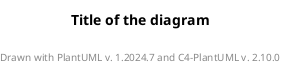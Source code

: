 @startuml blogging-context
title "Title of the diagram"
!include <C4/C4_Component>

footer Drawn with PlantUML v. %version() and C4-PlantUML v. C4Version()
@enduml